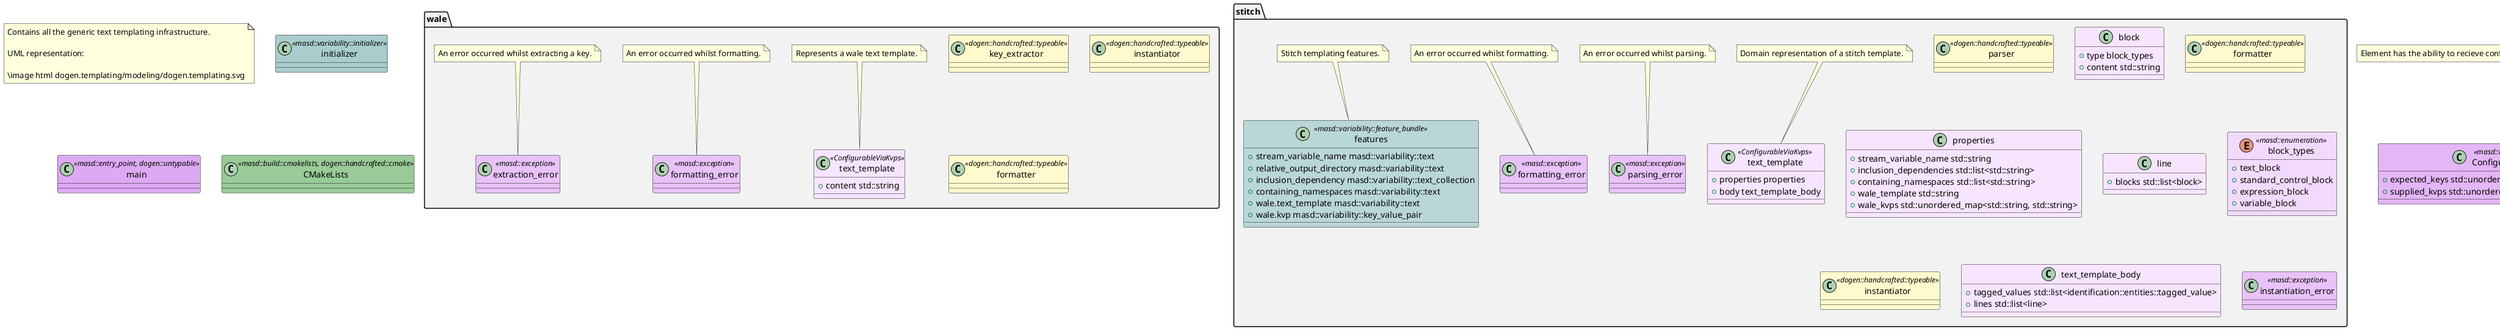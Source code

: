@startuml
set namespaceSeparator ::
note as N1
Contains all the generic text templating infrastructure.

UML representation:

\image html dogen.templating/modeling/dogen.templating.svg
end note

namespace wale #F2F2F2 {
    class text_template <<ConfigurableViaKvps>> #F7E5FF {
        +{field} content std::string
    }

    note top of text_template
Represents a wale text template.
    end note

    class key_extractor <<dogen::handcrafted::typeable>> #FFFACD {
    }

    class instantiator <<dogen::handcrafted::typeable>> #FFFACD {
    }

    class formatter <<dogen::handcrafted::typeable>> #FFFACD {
    }

    class formatting_error <<masd::exception>> #E8C2F8 {
    }

    note top of formatting_error
An error occurred whilst formatting.
    end note

    class extraction_error <<masd::exception>> #E8C2F8 {
    }

    note top of extraction_error
An error occurred whilst extracting a key.
    end note

}

namespace stitch #F2F2F2 {
    class parser <<dogen::handcrafted::typeable>> #FFFACD {
    }

    class block #F7E5FF {
        +{field} type block_types
        +{field} content std::string
    }

    class text_template <<ConfigurableViaKvps>> #F7E5FF {
        +{field} properties properties
        +{field} body text_template_body
    }

    note top of text_template
Domain representation of a stitch template.
    end note

    class formatter <<dogen::handcrafted::typeable>> #FFFACD {
    }

    class parsing_error <<masd::exception>> #E8C2F8 {
    }

    note top of parsing_error
An error occurred whilst parsing.
    end note

    class formatting_error <<masd::exception>> #E8C2F8 {
    }

    note top of formatting_error
An error occurred whilst formatting.
    end note

    class properties #F7E5FF {
        +{field} stream_variable_name std::string
        +{field} inclusion_dependencies std::list<std::string>
        +{field} containing_namespaces std::list<std::string>
        +{field} wale_template std::string
        +{field} wale_kvps std::unordered_map<std::string, std::string>
    }

    class line #F7E5FF {
        +{field} blocks std::list<block>
    }

    enum block_types <<masd::enumeration>> #F2DAFD {
        +{field} text_block
        +{field} standard_control_block
        +{field} expression_block
        +{field} variable_block
    }

    class instantiator <<dogen::handcrafted::typeable>> #FFFACD {
    }

    class text_template_body #F7E5FF {
        +{field} tagged_values std::list<identification::entities::tagged_value>
        +{field} lines std::list<line>
    }

    class instantiation_error <<masd::exception>> #E8C2F8 {
    }

    class features <<masd::variability::feature_bundle>> #BAD7D7 {
        +{field} stream_variable_name masd::variability::text
        +{field} relative_output_directory masd::variability::text
        +{field} inclusion_dependency masd::variability::text_collection
        +{field} containing_namespaces masd::variability::text
        +{field} wale.text_template masd::variability::text
        +{field} wale.kvp masd::variability::key_value_pair
    }

    note top of features
Stitch templating features.
    end note

}

class ConfigurableViaKvps <<masd::object_template>> #E3B6F6 {
    +{field} expected_keys std::unordered_set<std::string>
    +{field} supplied_kvps std::unordered_map<std::string, std::string>
}

note top of ConfigurableViaKvps
Element has the ability to recieve configuration arguments as a set of KVPs.
end note

namespace helpers #F2F2F2 {
    class kvp_validator <<dogen::handcrafted::typeable>> #FFFACD {
    }

    class validation_error <<masd::exception>> #E8C2F8 {
    }

    note top of validation_error
An error occurred with the supplied KVPs.
    end note

    class kvp_resolver <<dogen::handcrafted::typeable>> #FFFACD {
    }

    class resolution_error <<masd::exception>> #E8C2F8 {
    }

    note top of resolution_error
An error occurred when trying to resolve a key.
    end note

}

class initializer <<masd::variability::initializer>> #A9CDCD {
}

class main <<masd::entry_point, dogen::untypable>> #DDA9F3 {
}

class CMakeLists <<masd::build::cmakelists, dogen::handcrafted::cmake>> #99CB99 {
}

@enduml

